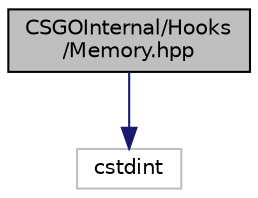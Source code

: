 digraph "CSGOInternal/Hooks/Memory.hpp"
{
 // LATEX_PDF_SIZE
  edge [fontname="Helvetica",fontsize="10",labelfontname="Helvetica",labelfontsize="10"];
  node [fontname="Helvetica",fontsize="10",shape=record];
  Node1 [label="CSGOInternal/Hooks\l/Memory.hpp",height=0.2,width=0.4,color="black", fillcolor="grey75", style="filled", fontcolor="black",tooltip=" "];
  Node1 -> Node2 [color="midnightblue",fontsize="10",style="solid"];
  Node2 [label="cstdint",height=0.2,width=0.4,color="grey75", fillcolor="white", style="filled",tooltip=" "];
}
